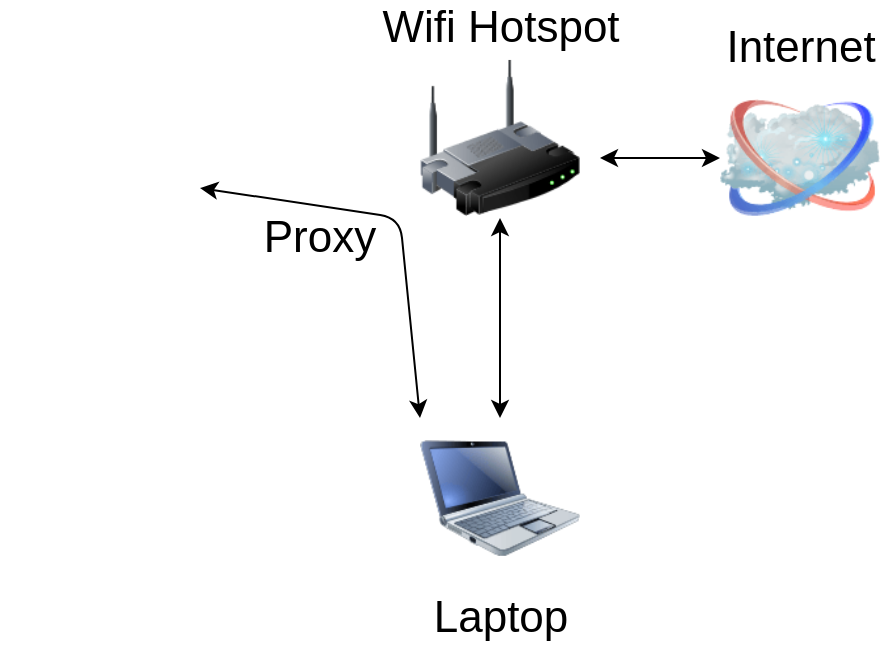 <mxfile version="13.8.0" type="device"><diagram name="Page-1" id="55a83fd1-7818-8e21-69c5-c3457e3827bb"><mxGraphModel dx="1466" dy="969" grid="1" gridSize="10" guides="1" tooltips="1" connect="1" arrows="1" fold="1" page="1" pageScale="1" pageWidth="1100" pageHeight="850" background="#ffffff" math="0" shadow="0"><root><mxCell id="0"/><mxCell id="1" parent="0"/><mxCell id="69ecfefc5c41e42c-1" value="Wifi Hotspot" style="image;html=1;labelBackgroundColor=#ffffff;image=img/lib/clip_art/networking/Wireless_Router_128x128.png;rounded=1;shadow=0;comic=0;strokeWidth=2;fontSize=22;align=center;labelPosition=center;verticalLabelPosition=top;verticalAlign=bottom;" parent="1" vertex="1"><mxGeometry x="450" y="420" width="80" height="80" as="geometry"/></mxCell><mxCell id="69ecfefc5c41e42c-2" value="Internet" style="image;html=1;labelBackgroundColor=#ffffff;image=img/lib/clip_art/networking/Cloud_128x128.png;rounded=1;shadow=0;comic=0;strokeWidth=2;fontSize=22;labelPosition=center;verticalLabelPosition=top;align=center;verticalAlign=bottom;" parent="1" vertex="1"><mxGeometry x="600" y="430" width="80" height="80" as="geometry"/></mxCell><mxCell id="69ecfefc5c41e42c-9" value="Laptop" style="image;html=1;labelBackgroundColor=#ffffff;image=img/lib/clip_art/computers/Netbook_128x128.png;rounded=1;shadow=0;comic=0;strokeColor=#000000;strokeWidth=2;fillColor=#FFFFFF;fontSize=22;fontColor=#000000;" parent="1" vertex="1"><mxGeometry x="450" y="600" width="80" height="80" as="geometry"/></mxCell><mxCell id="aSUHnXjM81WQljmeSUoc-2" value="" style="endArrow=classic;startArrow=classic;html=1;exitX=0.5;exitY=0;exitDx=0;exitDy=0;entryX=0.5;entryY=1;entryDx=0;entryDy=0;" edge="1" parent="1" source="69ecfefc5c41e42c-9" target="69ecfefc5c41e42c-1"><mxGeometry width="50" height="50" relative="1" as="geometry"><mxPoint x="520" y="620" as="sourcePoint"/><mxPoint x="570" y="570" as="targetPoint"/></mxGeometry></mxCell><mxCell id="aSUHnXjM81WQljmeSUoc-4" value="" style="shape=image;html=1;verticalAlign=top;verticalLabelPosition=bottom;labelBackgroundColor=#ffffff;imageAspect=0;aspect=fixed;image=https://cdn4.iconfinder.com/data/icons/smart-phones-technologies/128/android-phone-color.png" vertex="1" parent="1"><mxGeometry x="240" y="425" width="110" height="110" as="geometry"/></mxCell><mxCell id="aSUHnXjM81WQljmeSUoc-7" value="" style="endArrow=classic;startArrow=classic;html=1;entryX=0;entryY=0;entryDx=0;entryDy=0;" edge="1" parent="1" target="69ecfefc5c41e42c-9"><mxGeometry width="50" height="50" relative="1" as="geometry"><mxPoint x="340" y="485" as="sourcePoint"/><mxPoint x="250" y="435" as="targetPoint"/><Array as="points"><mxPoint x="440" y="500"/></Array></mxGeometry></mxCell><mxCell id="aSUHnXjM81WQljmeSUoc-9" value="" style="endArrow=classic;startArrow=classic;html=1;" edge="1" parent="1" target="69ecfefc5c41e42c-2"><mxGeometry width="50" height="50" relative="1" as="geometry"><mxPoint x="540" y="470" as="sourcePoint"/><mxPoint x="490" y="360" as="targetPoint"/></mxGeometry></mxCell><mxCell id="aSUHnXjM81WQljmeSUoc-10" value="Proxy" style="text;html=1;strokeColor=none;fillColor=none;align=center;verticalAlign=middle;whiteSpace=wrap;rounded=0;fontSize=22;" vertex="1" parent="1"><mxGeometry x="380" y="500" width="40" height="20" as="geometry"/></mxCell></root></mxGraphModel></diagram></mxfile>